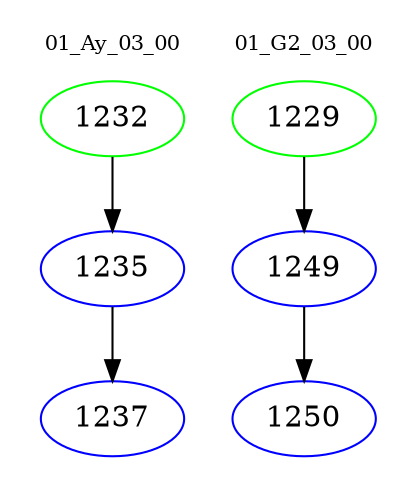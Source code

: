digraph{
subgraph cluster_0 {
color = white
label = "01_Ay_03_00";
fontsize=10;
T0_1232 [label="1232", color="green"]
T0_1232 -> T0_1235 [color="black"]
T0_1235 [label="1235", color="blue"]
T0_1235 -> T0_1237 [color="black"]
T0_1237 [label="1237", color="blue"]
}
subgraph cluster_1 {
color = white
label = "01_G2_03_00";
fontsize=10;
T1_1229 [label="1229", color="green"]
T1_1229 -> T1_1249 [color="black"]
T1_1249 [label="1249", color="blue"]
T1_1249 -> T1_1250 [color="black"]
T1_1250 [label="1250", color="blue"]
}
}

